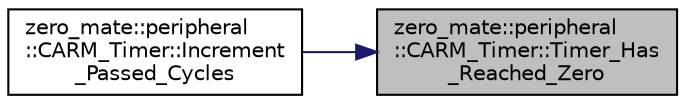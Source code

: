 digraph "zero_mate::peripheral::CARM_Timer::Timer_Has_Reached_Zero"
{
 // LATEX_PDF_SIZE
  bgcolor="transparent";
  edge [fontname="Helvetica",fontsize="10",labelfontname="Helvetica",labelfontsize="10"];
  node [fontname="Helvetica",fontsize="10",shape=record];
  rankdir="RL";
  Node1 [label="zero_mate::peripheral\l::CARM_Timer::Timer_Has\l_Reached_Zero",height=0.2,width=0.4,color="black", fillcolor="grey75", style="filled", fontcolor="black",tooltip=" "];
  Node1 -> Node2 [dir="back",color="midnightblue",fontsize="10",style="solid",fontname="Helvetica"];
  Node2 [label="zero_mate::peripheral\l::CARM_Timer::Increment\l_Passed_Cycles",height=0.2,width=0.4,color="black",URL="$classzero__mate_1_1peripheral_1_1CARM__Timer.html#afc4c9659823762252dd1ea58b8a76e1e",tooltip=" "];
}
